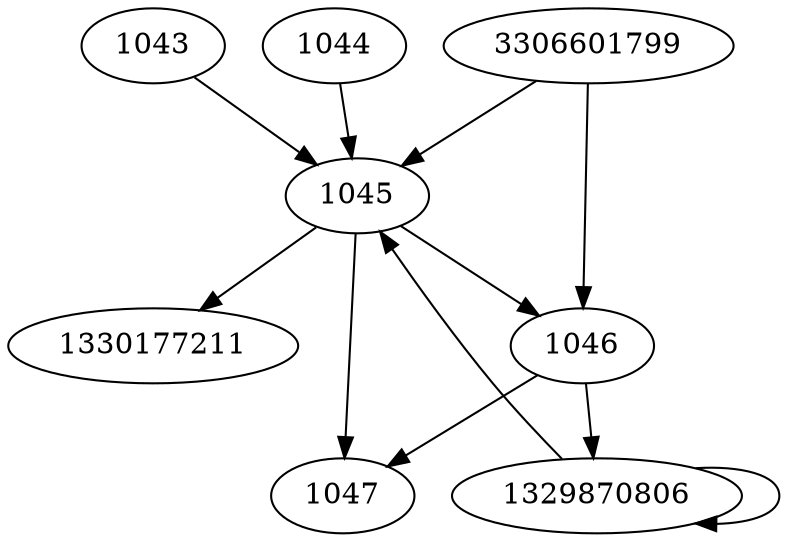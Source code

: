 digraph  {
3306601799;
1043;
1044;
1045;
1046;
1047;
1329870806;
1330177211;
3306601799 -> 1045;
3306601799 -> 1046;
1043 -> 1045;
1044 -> 1045;
1045 -> 1046;
1045 -> 1047;
1045 -> 1330177211;
1046 -> 1047;
1046 -> 1329870806;
1329870806 -> 1045;
1329870806 -> 1329870806;
}
